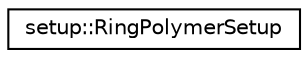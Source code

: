 digraph "Graphical Class Hierarchy"
{
 // LATEX_PDF_SIZE
  edge [fontname="Helvetica",fontsize="10",labelfontname="Helvetica",labelfontsize="10"];
  node [fontname="Helvetica",fontsize="10",shape=record];
  rankdir="LR";
  Node0 [label="setup::RingPolymerSetup",height=0.2,width=0.4,color="black", fillcolor="white", style="filled",URL="$classsetup_1_1RingPolymerSetup.html",tooltip=" "];
}

